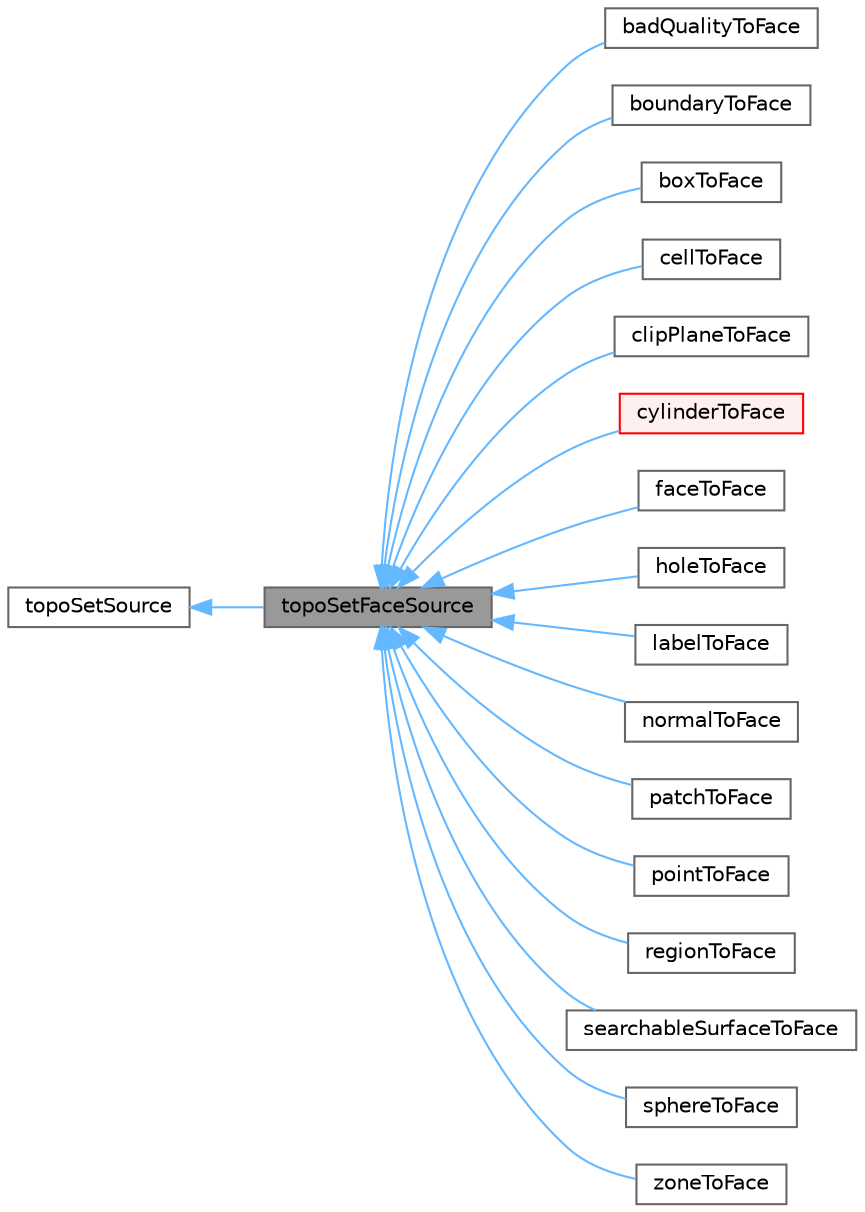 digraph "topoSetFaceSource"
{
 // LATEX_PDF_SIZE
  bgcolor="transparent";
  edge [fontname=Helvetica,fontsize=10,labelfontname=Helvetica,labelfontsize=10];
  node [fontname=Helvetica,fontsize=10,shape=box,height=0.2,width=0.4];
  rankdir="LR";
  Node1 [id="Node000001",label="topoSetFaceSource",height=0.2,width=0.4,color="gray40", fillcolor="grey60", style="filled", fontcolor="black",tooltip="The topoSetFaceSource is a intermediate class for handling topoSet sources for selecting faces."];
  Node2 -> Node1 [id="edge1_Node000001_Node000002",dir="back",color="steelblue1",style="solid",tooltip=" "];
  Node2 [id="Node000002",label="topoSetSource",height=0.2,width=0.4,color="gray40", fillcolor="white", style="filled",URL="$classFoam_1_1topoSetSource.html",tooltip="Base class of a source for a topoSet."];
  Node1 -> Node3 [id="edge2_Node000001_Node000003",dir="back",color="steelblue1",style="solid",tooltip=" "];
  Node3 [id="Node000003",label="badQualityToFace",height=0.2,width=0.4,color="gray40", fillcolor="white", style="filled",URL="$classFoam_1_1badQualityToFace.html",tooltip="Selects bad quality faces (using snappyHexMesh/cvMesh mesh quality selector)"];
  Node1 -> Node4 [id="edge3_Node000001_Node000004",dir="back",color="steelblue1",style="solid",tooltip=" "];
  Node4 [id="Node000004",label="boundaryToFace",height=0.2,width=0.4,color="gray40", fillcolor="white", style="filled",URL="$classFoam_1_1boundaryToFace.html",tooltip="A topoSetFaceSource to select faces on all external boundaries."];
  Node1 -> Node5 [id="edge4_Node000001_Node000005",dir="back",color="steelblue1",style="solid",tooltip=" "];
  Node5 [id="Node000005",label="boxToFace",height=0.2,width=0.4,color="gray40", fillcolor="white", style="filled",URL="$classFoam_1_1boxToFace.html",tooltip="A topoSetFaceSource to select all faces whose face centre inside given bounding box(es)."];
  Node1 -> Node6 [id="edge5_Node000001_Node000006",dir="back",color="steelblue1",style="solid",tooltip=" "];
  Node6 [id="Node000006",label="cellToFace",height=0.2,width=0.4,color="gray40", fillcolor="white", style="filled",URL="$classFoam_1_1cellToFace.html",tooltip="A topoSetFaceSource to select all the faces from given cellSet(s)."];
  Node1 -> Node7 [id="edge6_Node000001_Node000007",dir="back",color="steelblue1",style="solid",tooltip=" "];
  Node7 [id="Node000007",label="clipPlaneToFace",height=0.2,width=0.4,color="gray40", fillcolor="white", style="filled",URL="$classFoam_1_1clipPlaneToFace.html",tooltip="A topoSetFaceSource to select all faces whose face centre is above the specified plane."];
  Node1 -> Node8 [id="edge7_Node000001_Node000008",dir="back",color="steelblue1",style="solid",tooltip=" "];
  Node8 [id="Node000008",label="cylinderToFace",height=0.2,width=0.4,color="red", fillcolor="#FFF0F0", style="filled",URL="$classFoam_1_1cylinderToFace.html",tooltip="A topoSetFaceSource to select all faces whose face centre inside a given bounding cylinder or cylinde..."];
  Node1 -> Node10 [id="edge8_Node000001_Node000010",dir="back",color="steelblue1",style="solid",tooltip=" "];
  Node10 [id="Node000010",label="faceToFace",height=0.2,width=0.4,color="gray40", fillcolor="white", style="filled",URL="$classFoam_1_1faceToFace.html",tooltip="A topoSetFaceSource to select faces based on usage in another faceSet."];
  Node1 -> Node11 [id="edge9_Node000001_Node000011",dir="back",color="steelblue1",style="solid",tooltip=" "];
  Node11 [id="Node000011",label="holeToFace",height=0.2,width=0.4,color="gray40", fillcolor="white", style="filled",URL="$classFoam_1_1holeToFace.html",tooltip="A topoSetFaceSource to select a set of faces that closes a hole i.e. disconnects zones (specified by ..."];
  Node1 -> Node12 [id="edge10_Node000001_Node000012",dir="back",color="steelblue1",style="solid",tooltip=" "];
  Node12 [id="Node000012",label="labelToFace",height=0.2,width=0.4,color="gray40", fillcolor="white", style="filled",URL="$classFoam_1_1labelToFace.html",tooltip="A topoSetFaceSource to select faces based on explicitly given face labels."];
  Node1 -> Node13 [id="edge11_Node000001_Node000013",dir="back",color="steelblue1",style="solid",tooltip=" "];
  Node13 [id="Node000013",label="normalToFace",height=0.2,width=0.4,color="gray40", fillcolor="white", style="filled",URL="$classFoam_1_1normalToFace.html",tooltip="A topoSetFaceSource to select faces whose surface normal aligned with a given direction."];
  Node1 -> Node14 [id="edge12_Node000001_Node000014",dir="back",color="steelblue1",style="solid",tooltip=" "];
  Node14 [id="Node000014",label="patchToFace",height=0.2,width=0.4,color="gray40", fillcolor="white", style="filled",URL="$classFoam_1_1patchToFace.html",tooltip="A topoSetFaceSource to select cells associated with given patch(es)."];
  Node1 -> Node15 [id="edge13_Node000001_Node000015",dir="back",color="steelblue1",style="solid",tooltip=" "];
  Node15 [id="Node000015",label="pointToFace",height=0.2,width=0.4,color="gray40", fillcolor="white", style="filled",URL="$classFoam_1_1pointToFace.html",tooltip="A topoSetFaceSource to select faces with any point or any edge within a given pointSet(s)."];
  Node1 -> Node16 [id="edge14_Node000001_Node000016",dir="back",color="steelblue1",style="solid",tooltip=" "];
  Node16 [id="Node000016",label="regionToFace",height=0.2,width=0.4,color="gray40", fillcolor="white", style="filled",URL="$classFoam_1_1regionToFace.html",tooltip="A topoSetFaceSource to select cells belonging to a topologically connected region (that contains give..."];
  Node1 -> Node17 [id="edge15_Node000001_Node000017",dir="back",color="steelblue1",style="solid",tooltip=" "];
  Node17 [id="Node000017",label="searchableSurfaceToFace",height=0.2,width=0.4,color="gray40", fillcolor="white", style="filled",URL="$classFoam_1_1searchableSurfaceToFace.html",tooltip="A topoSetFaceSource to select faces whose face centre enclosed by a given searchableSurface."];
  Node1 -> Node18 [id="edge16_Node000001_Node000018",dir="back",color="steelblue1",style="solid",tooltip=" "];
  Node18 [id="Node000018",label="sphereToFace",height=0.2,width=0.4,color="gray40", fillcolor="white", style="filled",URL="$classFoam_1_1sphereToFace.html",tooltip="A topoSetFaceSource to select faces based on face centres inside a given bounding sphere."];
  Node1 -> Node19 [id="edge17_Node000001_Node000019",dir="back",color="steelblue1",style="solid",tooltip=" "];
  Node19 [id="Node000019",label="zoneToFace",height=0.2,width=0.4,color="gray40", fillcolor="white", style="filled",URL="$classFoam_1_1zoneToFace.html",tooltip="A topoSetFaceSource to convert faceZone(s) to a faceSet."];
}
